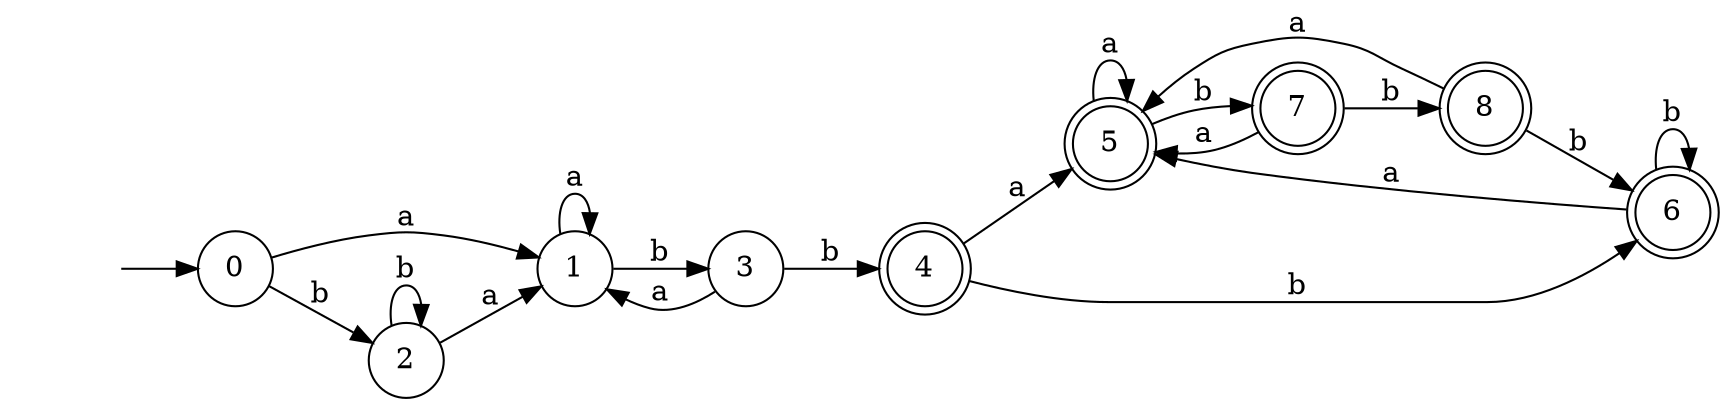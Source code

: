 digraph DFA {
  rankdir=LR;
  node [shape=circle];
  __start [shape=plaintext,label=""];
  __start -> 0;
  4 [shape=doublecircle];
  5 [shape=doublecircle];
  6 [shape=doublecircle];
  7 [shape=doublecircle];
  8 [shape=doublecircle];
  0 -> 1 [label="a"];
  0 -> 2 [label="b"];
  1 -> 1 [label="a"];
  1 -> 3 [label="b"];
  2 -> 1 [label="a"];
  2 -> 2 [label="b"];
  3 -> 1 [label="a"];
  3 -> 4 [label="b"];
  4 -> 5 [label="a"];
  4 -> 6 [label="b"];
  5 -> 5 [label="a"];
  5 -> 7 [label="b"];
  6 -> 5 [label="a"];
  6 -> 6 [label="b"];
  7 -> 5 [label="a"];
  7 -> 8 [label="b"];
  8 -> 5 [label="a"];
  8 -> 6 [label="b"];
}